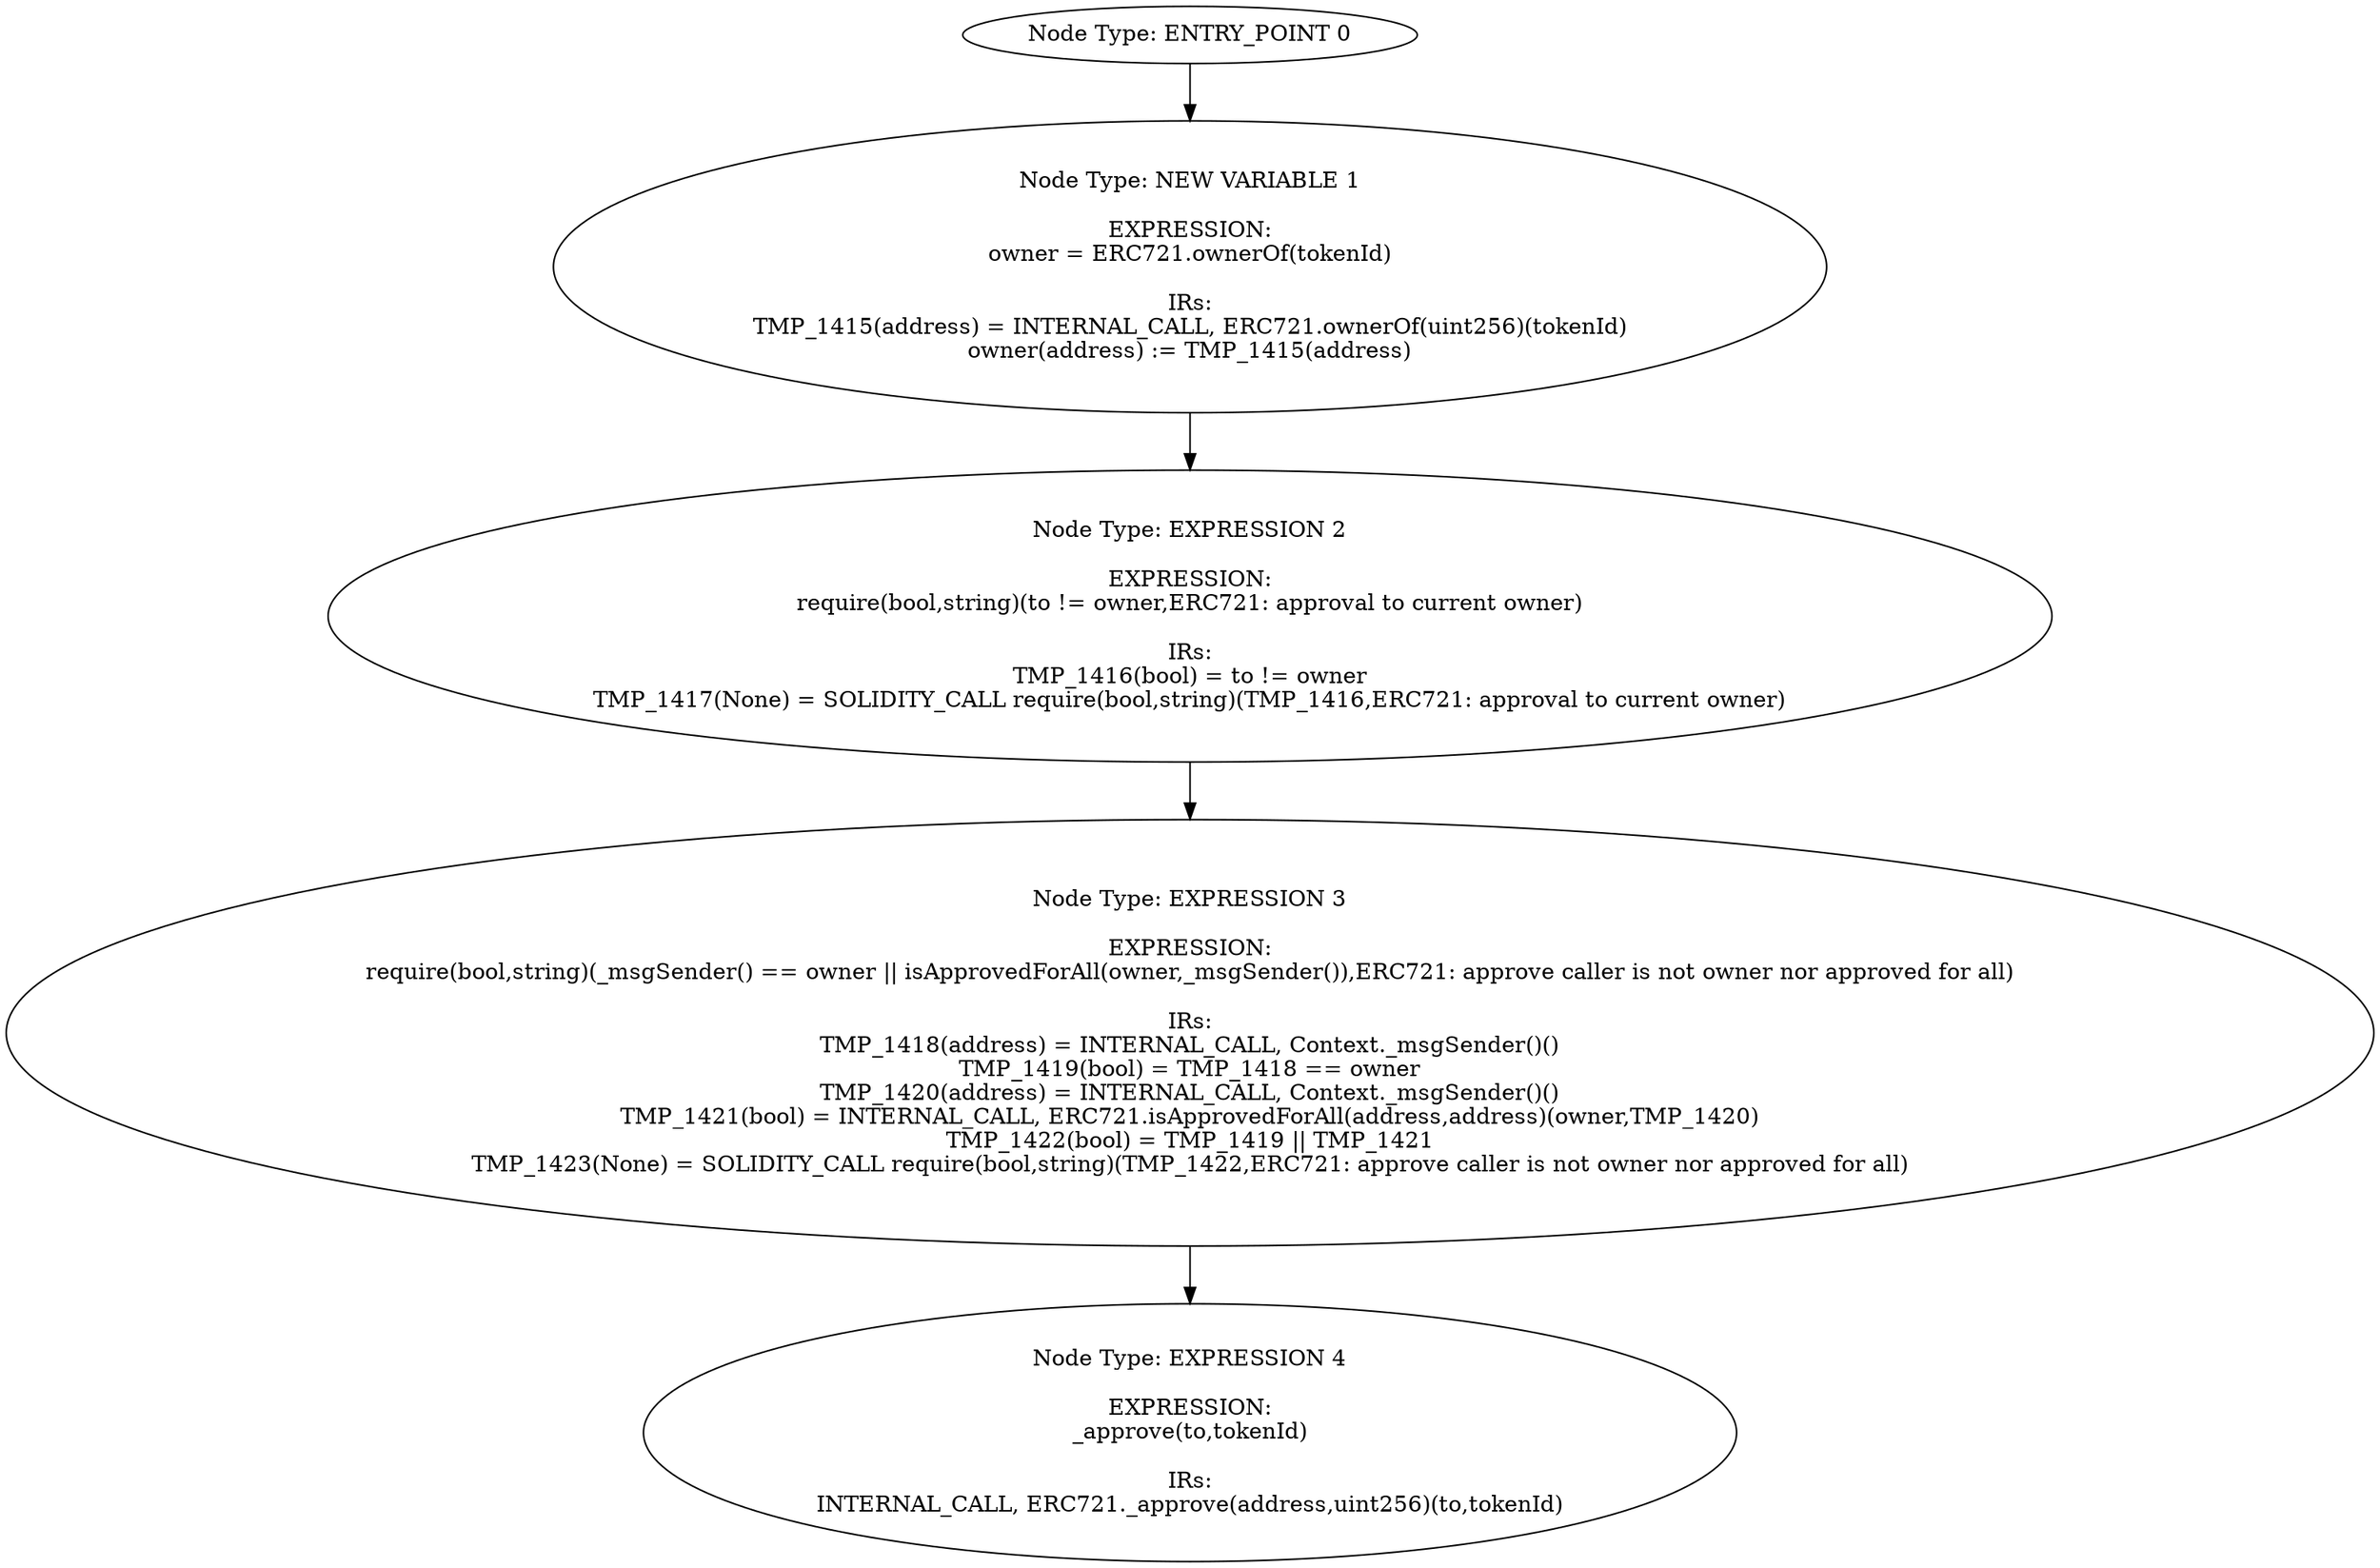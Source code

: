digraph{
0[label="Node Type: ENTRY_POINT 0
"];
0->1;
1[label="Node Type: NEW VARIABLE 1

EXPRESSION:
owner = ERC721.ownerOf(tokenId)

IRs:
TMP_1415(address) = INTERNAL_CALL, ERC721.ownerOf(uint256)(tokenId)
owner(address) := TMP_1415(address)"];
1->2;
2[label="Node Type: EXPRESSION 2

EXPRESSION:
require(bool,string)(to != owner,ERC721: approval to current owner)

IRs:
TMP_1416(bool) = to != owner
TMP_1417(None) = SOLIDITY_CALL require(bool,string)(TMP_1416,ERC721: approval to current owner)"];
2->3;
3[label="Node Type: EXPRESSION 3

EXPRESSION:
require(bool,string)(_msgSender() == owner || isApprovedForAll(owner,_msgSender()),ERC721: approve caller is not owner nor approved for all)

IRs:
TMP_1418(address) = INTERNAL_CALL, Context._msgSender()()
TMP_1419(bool) = TMP_1418 == owner
TMP_1420(address) = INTERNAL_CALL, Context._msgSender()()
TMP_1421(bool) = INTERNAL_CALL, ERC721.isApprovedForAll(address,address)(owner,TMP_1420)
TMP_1422(bool) = TMP_1419 || TMP_1421
TMP_1423(None) = SOLIDITY_CALL require(bool,string)(TMP_1422,ERC721: approve caller is not owner nor approved for all)"];
3->4;
4[label="Node Type: EXPRESSION 4

EXPRESSION:
_approve(to,tokenId)

IRs:
INTERNAL_CALL, ERC721._approve(address,uint256)(to,tokenId)"];
}
